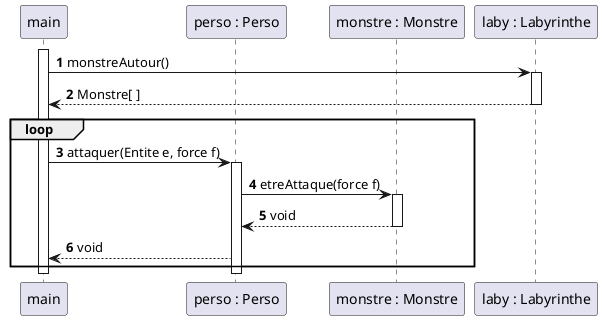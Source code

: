 @startuml

autonumber

participant "main" as m
participant "perso : Perso" as p
participant "monstre : Monstre" as mon
participant "laby : Labyrinthe" as l

activate m

m -> l : monstreAutour()
activate l
m <-- l : Monstre[ ]
deactivate l

loop
m -> p : attaquer(Entite e, force f)

activate p
p -> mon : etreAttaque(force f)
activate mon
p <-- mon : void
deactivate mon

m <-- p : void
end
deactivate p

deactivate m

@enduml